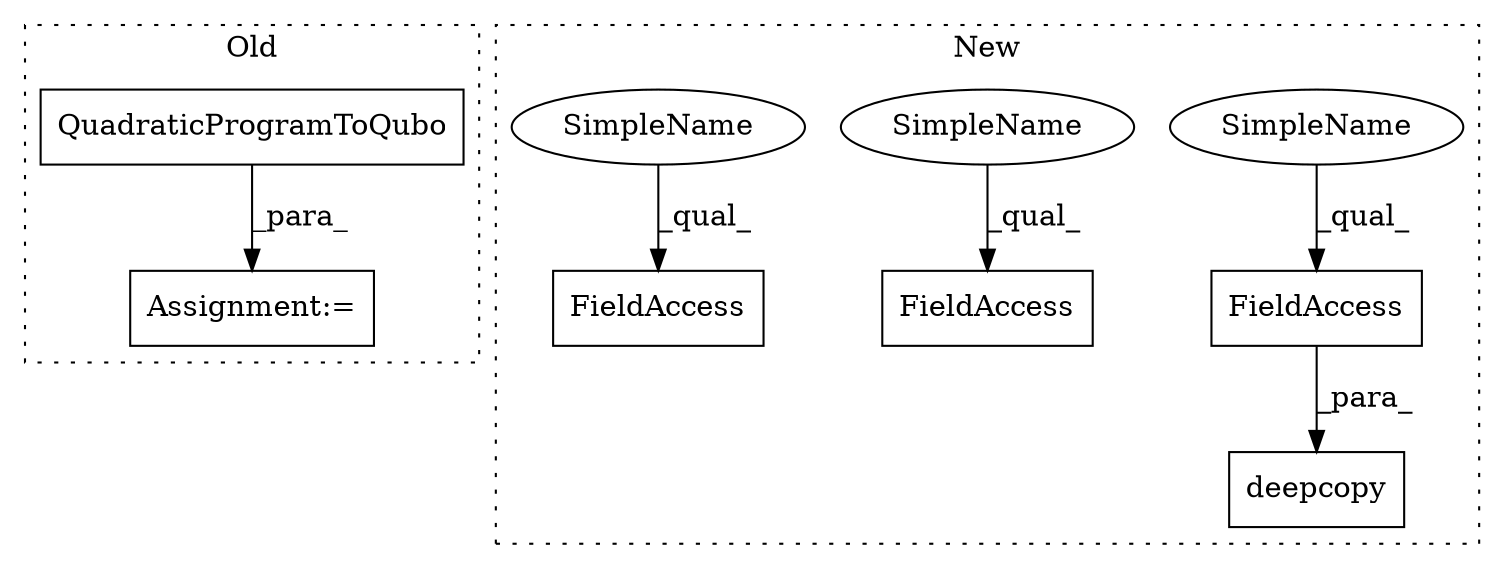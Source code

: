 digraph G {
subgraph cluster0 {
1 [label="QuadraticProgramToQubo" a="32" s="2932" l="24" shape="box"];
6 [label="Assignment:=" a="7" s="2931" l="1" shape="box"];
label = "Old";
style="dotted";
}
subgraph cluster1 {
2 [label="deepcopy" a="32" s="3631,3660" l="9,1" shape="box"];
3 [label="FieldAccess" a="22" s="3640" l="20" shape="box"];
4 [label="FieldAccess" a="22" s="2885" l="20" shape="box"];
5 [label="FieldAccess" a="22" s="3728" l="20" shape="box"];
7 [label="SimpleName" a="42" s="3640" l="4" shape="ellipse"];
8 [label="SimpleName" a="42" s="3728" l="4" shape="ellipse"];
9 [label="SimpleName" a="42" s="2885" l="4" shape="ellipse"];
label = "New";
style="dotted";
}
1 -> 6 [label="_para_"];
3 -> 2 [label="_para_"];
7 -> 3 [label="_qual_"];
8 -> 5 [label="_qual_"];
9 -> 4 [label="_qual_"];
}
